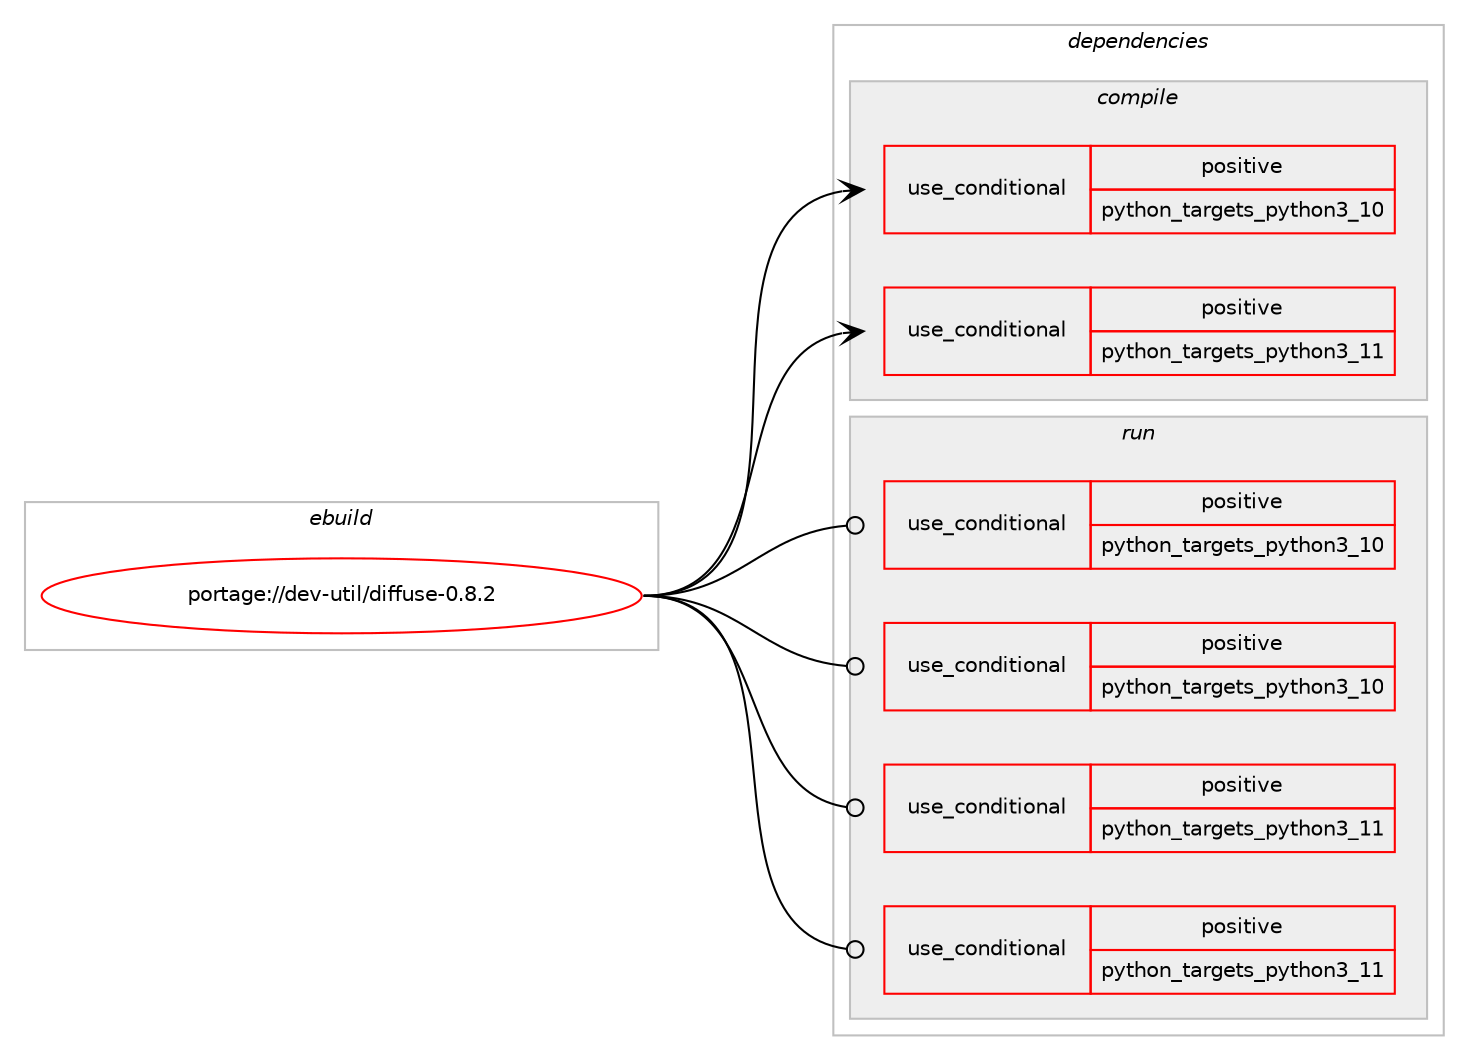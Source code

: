 digraph prolog {

# *************
# Graph options
# *************

newrank=true;
concentrate=true;
compound=true;
graph [rankdir=LR,fontname=Helvetica,fontsize=10,ranksep=1.5];#, ranksep=2.5, nodesep=0.2];
edge  [arrowhead=vee];
node  [fontname=Helvetica,fontsize=10];

# **********
# The ebuild
# **********

subgraph cluster_leftcol {
color=gray;
rank=same;
label=<<i>ebuild</i>>;
id [label="portage://dev-util/diffuse-0.8.2", color=red, width=4, href="../dev-util/diffuse-0.8.2.svg"];
}

# ****************
# The dependencies
# ****************

subgraph cluster_midcol {
color=gray;
label=<<i>dependencies</i>>;
subgraph cluster_compile {
fillcolor="#eeeeee";
style=filled;
label=<<i>compile</i>>;
subgraph cond58963 {
dependency109672 [label=<<TABLE BORDER="0" CELLBORDER="1" CELLSPACING="0" CELLPADDING="4"><TR><TD ROWSPAN="3" CELLPADDING="10">use_conditional</TD></TR><TR><TD>positive</TD></TR><TR><TD>python_targets_python3_10</TD></TR></TABLE>>, shape=none, color=red];
# *** BEGIN UNKNOWN DEPENDENCY TYPE (TODO) ***
# dependency109672 -> package_dependency(portage://dev-util/diffuse-0.8.2,install,no,dev-lang,python,none,[,,],[slot(3.10)],[])
# *** END UNKNOWN DEPENDENCY TYPE (TODO) ***

}
id:e -> dependency109672:w [weight=20,style="solid",arrowhead="vee"];
subgraph cond58964 {
dependency109673 [label=<<TABLE BORDER="0" CELLBORDER="1" CELLSPACING="0" CELLPADDING="4"><TR><TD ROWSPAN="3" CELLPADDING="10">use_conditional</TD></TR><TR><TD>positive</TD></TR><TR><TD>python_targets_python3_11</TD></TR></TABLE>>, shape=none, color=red];
# *** BEGIN UNKNOWN DEPENDENCY TYPE (TODO) ***
# dependency109673 -> package_dependency(portage://dev-util/diffuse-0.8.2,install,no,dev-lang,python,none,[,,],[slot(3.11)],[])
# *** END UNKNOWN DEPENDENCY TYPE (TODO) ***

}
id:e -> dependency109673:w [weight=20,style="solid",arrowhead="vee"];
# *** BEGIN UNKNOWN DEPENDENCY TYPE (TODO) ***
# id -> package_dependency(portage://dev-util/diffuse-0.8.2,install,weak,sci-chemistry,tinker,none,[,,],[],[])
# *** END UNKNOWN DEPENDENCY TYPE (TODO) ***

}
subgraph cluster_compileandrun {
fillcolor="#eeeeee";
style=filled;
label=<<i>compile and run</i>>;
}
subgraph cluster_run {
fillcolor="#eeeeee";
style=filled;
label=<<i>run</i>>;
subgraph cond58965 {
dependency109674 [label=<<TABLE BORDER="0" CELLBORDER="1" CELLSPACING="0" CELLPADDING="4"><TR><TD ROWSPAN="3" CELLPADDING="10">use_conditional</TD></TR><TR><TD>positive</TD></TR><TR><TD>python_targets_python3_10</TD></TR></TABLE>>, shape=none, color=red];
# *** BEGIN UNKNOWN DEPENDENCY TYPE (TODO) ***
# dependency109674 -> package_dependency(portage://dev-util/diffuse-0.8.2,run,no,dev-lang,python,none,[,,],[slot(3.10)],[])
# *** END UNKNOWN DEPENDENCY TYPE (TODO) ***

}
id:e -> dependency109674:w [weight=20,style="solid",arrowhead="odot"];
subgraph cond58966 {
dependency109675 [label=<<TABLE BORDER="0" CELLBORDER="1" CELLSPACING="0" CELLPADDING="4"><TR><TD ROWSPAN="3" CELLPADDING="10">use_conditional</TD></TR><TR><TD>positive</TD></TR><TR><TD>python_targets_python3_10</TD></TR></TABLE>>, shape=none, color=red];
# *** BEGIN UNKNOWN DEPENDENCY TYPE (TODO) ***
# dependency109675 -> package_dependency(portage://dev-util/diffuse-0.8.2,run,no,dev-python,pygobject,none,[,,],[slot(3)],[use(optenable(python_targets_python3_10),negative),use(optenable(python_targets_python3_11),negative),use(enable(cairo),none)])
# *** END UNKNOWN DEPENDENCY TYPE (TODO) ***

}
id:e -> dependency109675:w [weight=20,style="solid",arrowhead="odot"];
subgraph cond58967 {
dependency109676 [label=<<TABLE BORDER="0" CELLBORDER="1" CELLSPACING="0" CELLPADDING="4"><TR><TD ROWSPAN="3" CELLPADDING="10">use_conditional</TD></TR><TR><TD>positive</TD></TR><TR><TD>python_targets_python3_11</TD></TR></TABLE>>, shape=none, color=red];
# *** BEGIN UNKNOWN DEPENDENCY TYPE (TODO) ***
# dependency109676 -> package_dependency(portage://dev-util/diffuse-0.8.2,run,no,dev-lang,python,none,[,,],[slot(3.11)],[])
# *** END UNKNOWN DEPENDENCY TYPE (TODO) ***

}
id:e -> dependency109676:w [weight=20,style="solid",arrowhead="odot"];
subgraph cond58968 {
dependency109677 [label=<<TABLE BORDER="0" CELLBORDER="1" CELLSPACING="0" CELLPADDING="4"><TR><TD ROWSPAN="3" CELLPADDING="10">use_conditional</TD></TR><TR><TD>positive</TD></TR><TR><TD>python_targets_python3_11</TD></TR></TABLE>>, shape=none, color=red];
# *** BEGIN UNKNOWN DEPENDENCY TYPE (TODO) ***
# dependency109677 -> package_dependency(portage://dev-util/diffuse-0.8.2,run,no,dev-python,pygobject,none,[,,],[slot(3)],[use(optenable(python_targets_python3_10),negative),use(optenable(python_targets_python3_11),negative),use(enable(cairo),none)])
# *** END UNKNOWN DEPENDENCY TYPE (TODO) ***

}
id:e -> dependency109677:w [weight=20,style="solid",arrowhead="odot"];
# *** BEGIN UNKNOWN DEPENDENCY TYPE (TODO) ***
# id -> package_dependency(portage://dev-util/diffuse-0.8.2,run,no,x11-libs,gtk+,none,[,,],[slot(3)],[use(enable(introspection),none)])
# *** END UNKNOWN DEPENDENCY TYPE (TODO) ***

}
}

# **************
# The candidates
# **************

subgraph cluster_choices {
rank=same;
color=gray;
label=<<i>candidates</i>>;

}

}
